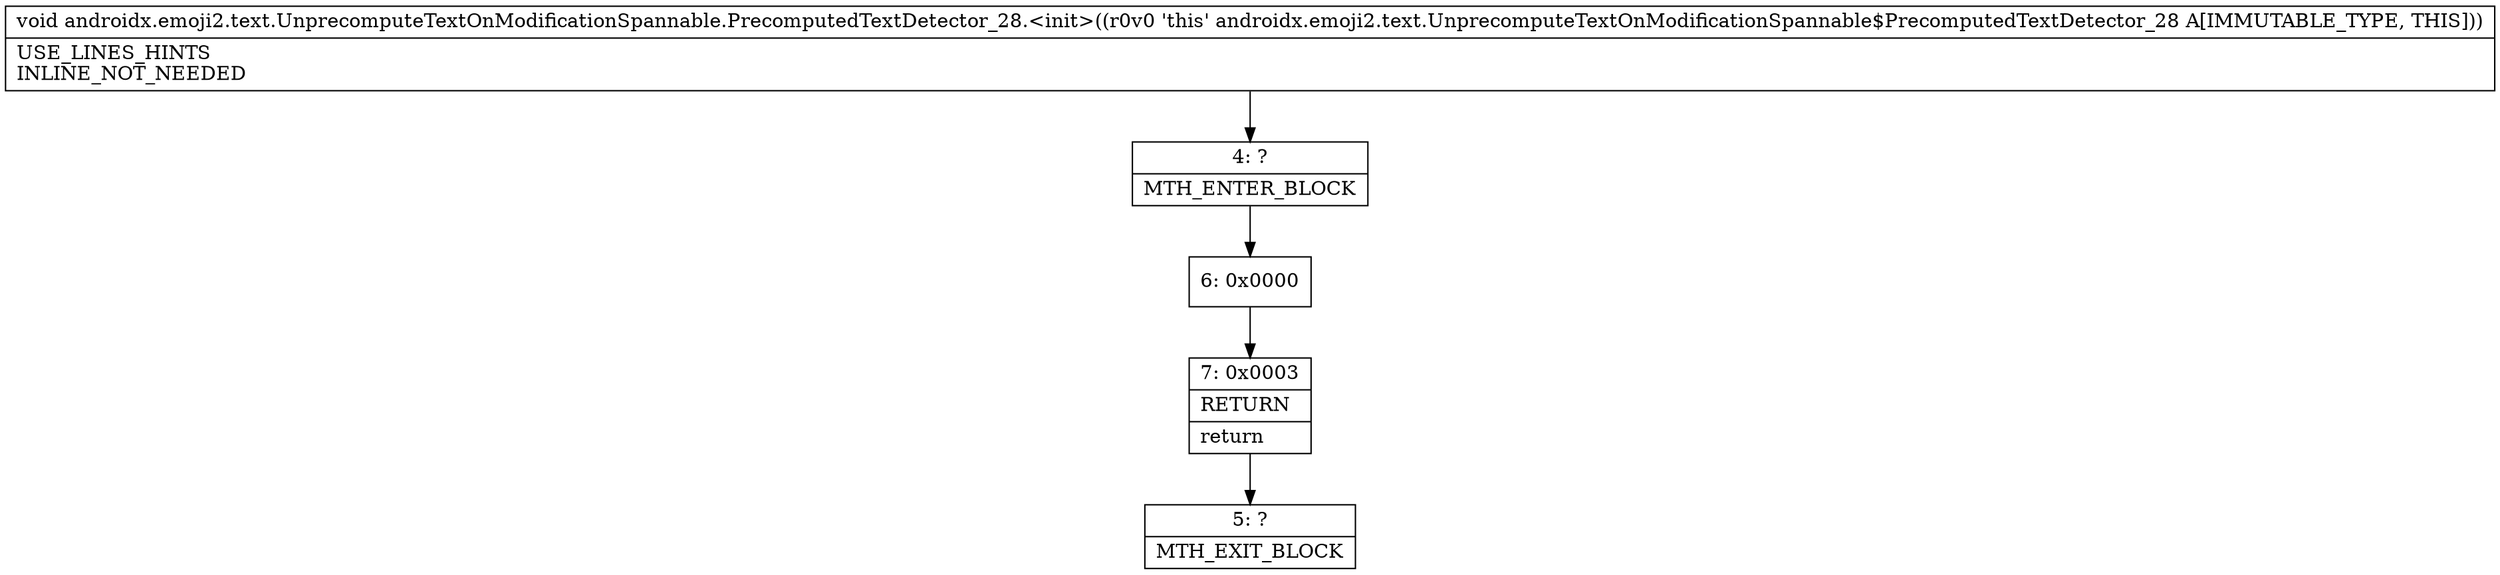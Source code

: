 digraph "CFG forandroidx.emoji2.text.UnprecomputeTextOnModificationSpannable.PrecomputedTextDetector_28.\<init\>()V" {
Node_4 [shape=record,label="{4\:\ ?|MTH_ENTER_BLOCK\l}"];
Node_6 [shape=record,label="{6\:\ 0x0000}"];
Node_7 [shape=record,label="{7\:\ 0x0003|RETURN\l|return\l}"];
Node_5 [shape=record,label="{5\:\ ?|MTH_EXIT_BLOCK\l}"];
MethodNode[shape=record,label="{void androidx.emoji2.text.UnprecomputeTextOnModificationSpannable.PrecomputedTextDetector_28.\<init\>((r0v0 'this' androidx.emoji2.text.UnprecomputeTextOnModificationSpannable$PrecomputedTextDetector_28 A[IMMUTABLE_TYPE, THIS]))  | USE_LINES_HINTS\lINLINE_NOT_NEEDED\l}"];
MethodNode -> Node_4;Node_4 -> Node_6;
Node_6 -> Node_7;
Node_7 -> Node_5;
}

